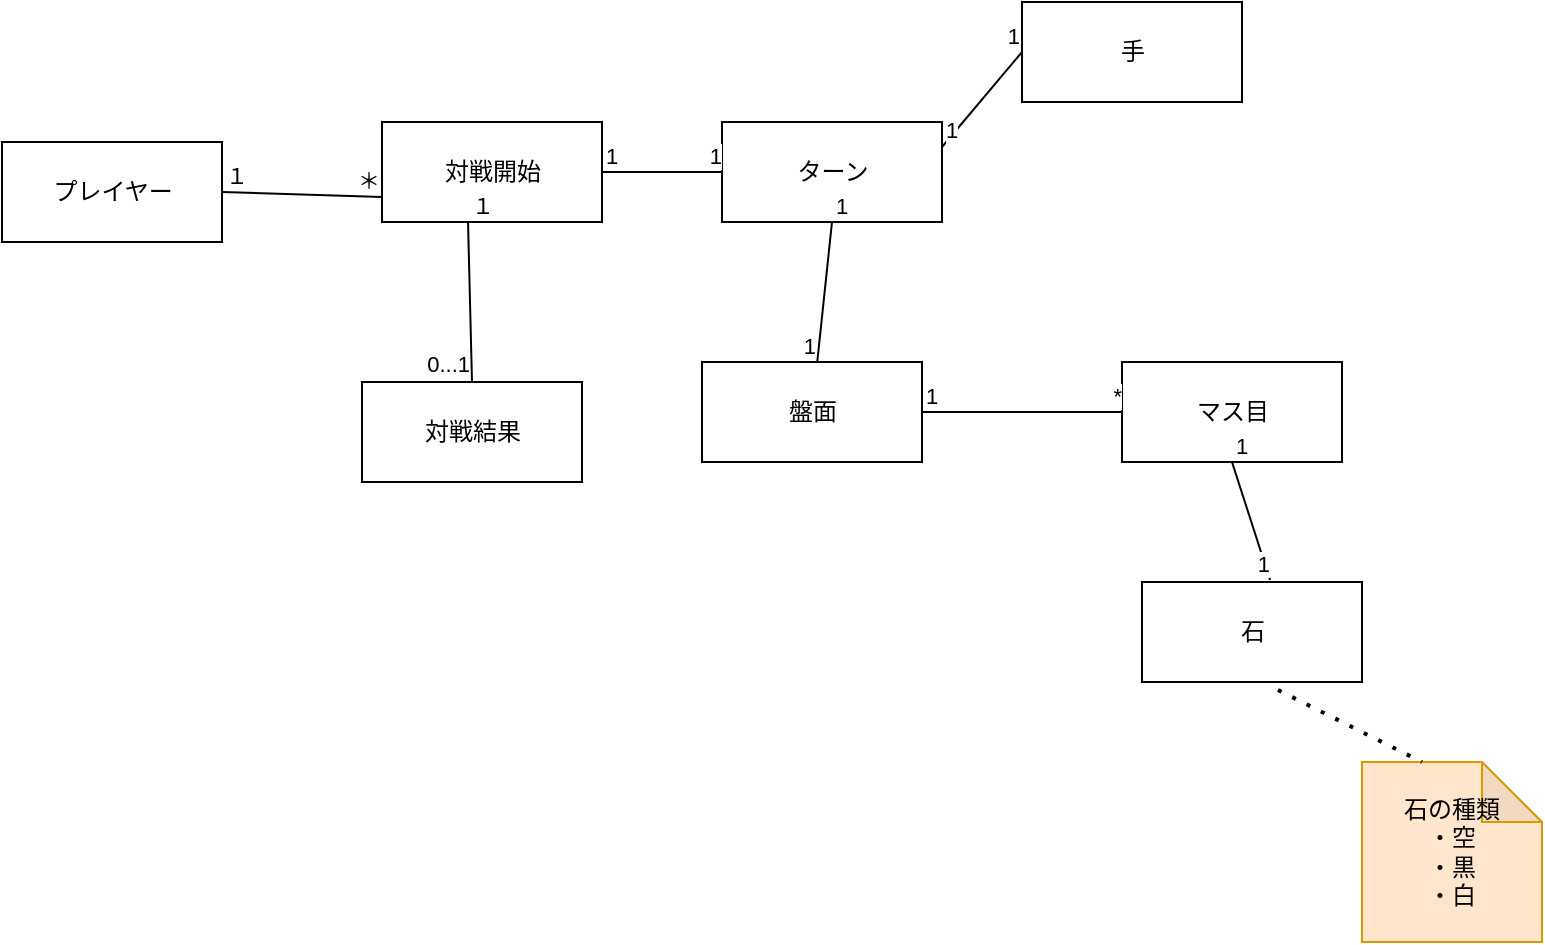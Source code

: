 <mxfile>
    <diagram id="1Zhng9l3DIuuZO10-o3i" name="ページ1">
        <mxGraphModel dx="920" dy="745" grid="1" gridSize="10" guides="1" tooltips="1" connect="1" arrows="1" fold="1" page="1" pageScale="1" pageWidth="827" pageHeight="1169" math="0" shadow="0">
            <root>
                <mxCell id="0"/>
                <mxCell id="1" parent="0"/>
                <mxCell id="2" value="対戦開始" style="html=1;" vertex="1" parent="1">
                    <mxGeometry x="240" y="140" width="110" height="50" as="geometry"/>
                </mxCell>
                <mxCell id="3" value="プレイヤー" style="html=1;" vertex="1" parent="1">
                    <mxGeometry x="50" y="150" width="110" height="50" as="geometry"/>
                </mxCell>
                <mxCell id="4" value="対戦結果" style="html=1;" vertex="1" parent="1">
                    <mxGeometry x="230" y="270" width="110" height="50" as="geometry"/>
                </mxCell>
                <mxCell id="5" value="マス目" style="html=1;" vertex="1" parent="1">
                    <mxGeometry x="610" y="260" width="110" height="50" as="geometry"/>
                </mxCell>
                <mxCell id="6" value="石" style="html=1;" vertex="1" parent="1">
                    <mxGeometry x="620" y="370" width="110" height="50" as="geometry"/>
                </mxCell>
                <mxCell id="7" value="石の種類&lt;br&gt;・空&lt;br&gt;・黒&lt;br&gt;・白" style="shape=note;whiteSpace=wrap;html=1;backgroundOutline=1;darkOpacity=0.05;fillColor=#ffe6cc;strokeColor=#d79b00;" vertex="1" parent="1">
                    <mxGeometry x="730" y="460" width="90" height="90" as="geometry"/>
                </mxCell>
                <mxCell id="8" value="" style="endArrow=none;dashed=1;html=1;dashPattern=1 3;strokeWidth=2;exitX=0.618;exitY=1.08;exitDx=0;exitDy=0;entryX=0;entryY=0;entryDx=30;entryDy=0;entryPerimeter=0;exitPerimeter=0;" edge="1" parent="1" source="6" target="7">
                    <mxGeometry width="50" height="50" relative="1" as="geometry">
                        <mxPoint x="520" y="320" as="sourcePoint"/>
                        <mxPoint x="570" y="270" as="targetPoint"/>
                    </mxGeometry>
                </mxCell>
                <mxCell id="9" value="" style="endArrow=none;html=1;entryX=0;entryY=0.75;entryDx=0;entryDy=0;exitX=1;exitY=0.5;exitDx=0;exitDy=0;strokeColor=default;" edge="1" parent="1" source="3" target="2">
                    <mxGeometry relative="1" as="geometry">
                        <mxPoint x="170" y="180" as="sourcePoint"/>
                        <mxPoint x="310" y="189" as="targetPoint"/>
                    </mxGeometry>
                </mxCell>
                <mxCell id="10" value="１" style="edgeLabel;resizable=0;html=1;align=left;verticalAlign=bottom;" connectable="0" vertex="1" parent="9">
                    <mxGeometry x="-1" relative="1" as="geometry"/>
                </mxCell>
                <mxCell id="11" value="＊" style="edgeLabel;resizable=0;html=1;align=right;verticalAlign=bottom;" connectable="0" vertex="1" parent="9">
                    <mxGeometry x="1" relative="1" as="geometry"/>
                </mxCell>
                <mxCell id="12" value="" style="endArrow=none;html=1;exitX=0.391;exitY=1;exitDx=0;exitDy=0;strokeColor=default;exitPerimeter=0;entryX=0.5;entryY=0;entryDx=0;entryDy=0;" edge="1" parent="1" source="2" target="4">
                    <mxGeometry relative="1" as="geometry">
                        <mxPoint x="304" y="218.75" as="sourcePoint"/>
                        <mxPoint x="370" y="270" as="targetPoint"/>
                    </mxGeometry>
                </mxCell>
                <mxCell id="13" value="１" style="edgeLabel;resizable=0;html=1;align=left;verticalAlign=bottom;" connectable="0" vertex="1" parent="12">
                    <mxGeometry x="-1" relative="1" as="geometry"/>
                </mxCell>
                <mxCell id="14" value="0...1" style="edgeLabel;resizable=0;html=1;align=right;verticalAlign=bottom;" connectable="0" vertex="1" parent="12">
                    <mxGeometry x="1" relative="1" as="geometry"/>
                </mxCell>
                <mxCell id="15" value="ターン" style="html=1;" vertex="1" parent="1">
                    <mxGeometry x="410" y="140" width="110" height="50" as="geometry"/>
                </mxCell>
                <mxCell id="18" value="" style="endArrow=none;html=1;edgeStyle=orthogonalEdgeStyle;strokeColor=default;exitX=1;exitY=0.5;exitDx=0;exitDy=0;entryX=0;entryY=0.5;entryDx=0;entryDy=0;" edge="1" parent="1" source="2" target="15">
                    <mxGeometry relative="1" as="geometry">
                        <mxPoint x="350" y="164.5" as="sourcePoint"/>
                        <mxPoint x="490" y="164.5" as="targetPoint"/>
                    </mxGeometry>
                </mxCell>
                <mxCell id="19" value="1" style="edgeLabel;resizable=0;html=1;align=left;verticalAlign=bottom;" connectable="0" vertex="1" parent="18">
                    <mxGeometry x="-1" relative="1" as="geometry"/>
                </mxCell>
                <mxCell id="20" value="1" style="edgeLabel;resizable=0;html=1;align=right;verticalAlign=bottom;" connectable="0" vertex="1" parent="18">
                    <mxGeometry x="1" relative="1" as="geometry"/>
                </mxCell>
                <mxCell id="24" value="盤面" style="html=1;" vertex="1" parent="1">
                    <mxGeometry x="400" y="260" width="110" height="50" as="geometry"/>
                </mxCell>
                <mxCell id="25" value="" style="endArrow=none;html=1;strokeColor=default;exitX=0.5;exitY=1;exitDx=0;exitDy=0;" edge="1" parent="1" source="15" target="24">
                    <mxGeometry relative="1" as="geometry">
                        <mxPoint x="360" y="175" as="sourcePoint"/>
                        <mxPoint x="420" y="175" as="targetPoint"/>
                    </mxGeometry>
                </mxCell>
                <mxCell id="26" value="1" style="edgeLabel;resizable=0;html=1;align=left;verticalAlign=bottom;" connectable="0" vertex="1" parent="25">
                    <mxGeometry x="-1" relative="1" as="geometry"/>
                </mxCell>
                <mxCell id="27" value="1" style="edgeLabel;resizable=0;html=1;align=right;verticalAlign=bottom;" connectable="0" vertex="1" parent="25">
                    <mxGeometry x="1" relative="1" as="geometry"/>
                </mxCell>
                <mxCell id="28" value="" style="endArrow=none;html=1;edgeStyle=orthogonalEdgeStyle;strokeColor=default;exitX=1;exitY=0.5;exitDx=0;exitDy=0;entryX=0;entryY=0.5;entryDx=0;entryDy=0;" edge="1" parent="1" source="24" target="5">
                    <mxGeometry relative="1" as="geometry">
                        <mxPoint x="530" y="290" as="sourcePoint"/>
                        <mxPoint x="670" y="280" as="targetPoint"/>
                    </mxGeometry>
                </mxCell>
                <mxCell id="29" value="1" style="edgeLabel;resizable=0;html=1;align=left;verticalAlign=bottom;" connectable="0" vertex="1" parent="28">
                    <mxGeometry x="-1" relative="1" as="geometry"/>
                </mxCell>
                <mxCell id="30" value="*" style="edgeLabel;resizable=0;html=1;align=right;verticalAlign=bottom;" connectable="0" vertex="1" parent="28">
                    <mxGeometry x="1" relative="1" as="geometry"/>
                </mxCell>
                <mxCell id="31" value="" style="endArrow=none;html=1;strokeColor=default;exitX=0.5;exitY=1;exitDx=0;exitDy=0;entryX=0.582;entryY=-0.02;entryDx=0;entryDy=0;entryPerimeter=0;" edge="1" parent="1" source="5" target="6">
                    <mxGeometry relative="1" as="geometry">
                        <mxPoint x="640" y="330" as="sourcePoint"/>
                        <mxPoint x="800" y="330" as="targetPoint"/>
                    </mxGeometry>
                </mxCell>
                <mxCell id="32" value="1" style="edgeLabel;resizable=0;html=1;align=left;verticalAlign=bottom;" connectable="0" vertex="1" parent="31">
                    <mxGeometry x="-1" relative="1" as="geometry"/>
                </mxCell>
                <mxCell id="33" value="1" style="edgeLabel;resizable=0;html=1;align=right;verticalAlign=bottom;" connectable="0" vertex="1" parent="31">
                    <mxGeometry x="1" relative="1" as="geometry"/>
                </mxCell>
                <mxCell id="34" value="手" style="html=1;" vertex="1" parent="1">
                    <mxGeometry x="560" y="80" width="110" height="50" as="geometry"/>
                </mxCell>
                <mxCell id="35" value="" style="endArrow=none;html=1;strokeColor=default;entryX=0;entryY=0.5;entryDx=0;entryDy=0;exitX=1;exitY=0.25;exitDx=0;exitDy=0;" edge="1" parent="1" source="15" target="34">
                    <mxGeometry relative="1" as="geometry">
                        <mxPoint x="520" y="160" as="sourcePoint"/>
                        <mxPoint x="512.632" y="220" as="targetPoint"/>
                    </mxGeometry>
                </mxCell>
                <mxCell id="36" value="1" style="edgeLabel;resizable=0;html=1;align=left;verticalAlign=bottom;" connectable="0" vertex="1" parent="35">
                    <mxGeometry x="-1" relative="1" as="geometry"/>
                </mxCell>
                <mxCell id="37" value="1" style="edgeLabel;resizable=0;html=1;align=right;verticalAlign=bottom;" connectable="0" vertex="1" parent="35">
                    <mxGeometry x="1" relative="1" as="geometry"/>
                </mxCell>
            </root>
        </mxGraphModel>
    </diagram>
</mxfile>